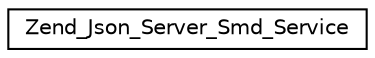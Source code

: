 digraph G
{
  edge [fontname="Helvetica",fontsize="10",labelfontname="Helvetica",labelfontsize="10"];
  node [fontname="Helvetica",fontsize="10",shape=record];
  rankdir="LR";
  Node1 [label="Zend_Json_Server_Smd_Service",height=0.2,width=0.4,color="black", fillcolor="white", style="filled",URL="$class_zend___json___server___smd___service.html"];
}
